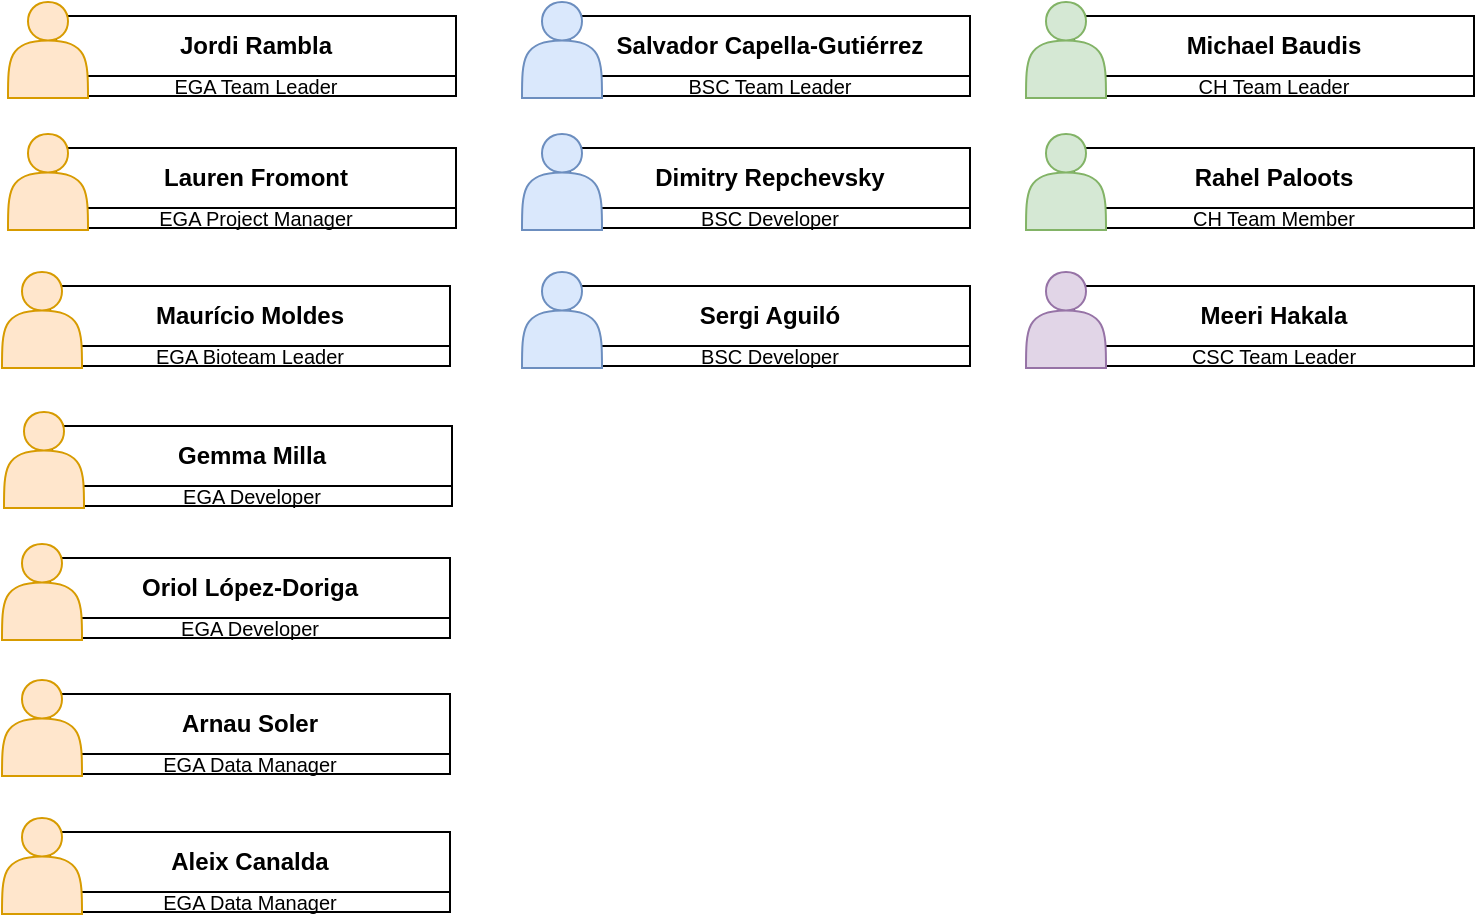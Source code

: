 <mxfile version="21.2.7" type="github">
  <diagram name="Página-1" id="jWEhTHAYosUpWfs6-m_m">
    <mxGraphModel dx="954" dy="557" grid="1" gridSize="10" guides="1" tooltips="1" connect="1" arrows="1" fold="1" page="1" pageScale="1" pageWidth="827" pageHeight="1169" math="0" shadow="0">
      <root>
        <mxCell id="0" />
        <mxCell id="1" parent="0" />
        <mxCell id="XjQ97yaPdQ1Qtbp-YtoY-8" value="" style="group" parent="1" vertex="1" connectable="0">
          <mxGeometry x="13" y="40" width="224" height="48" as="geometry" />
        </mxCell>
        <mxCell id="XjQ97yaPdQ1Qtbp-YtoY-7" value="&lt;span&gt;&lt;font style=&quot;font-size: 10px;&quot;&gt;EGA Team Leader&lt;/font&gt;&lt;/span&gt;" style="rounded=0;whiteSpace=wrap;html=1;fontStyle=0" parent="XjQ97yaPdQ1Qtbp-YtoY-8" vertex="1">
          <mxGeometry x="24" y="37" width="200" height="10" as="geometry" />
        </mxCell>
        <mxCell id="XjQ97yaPdQ1Qtbp-YtoY-5" value="Jordi Rambla" style="rounded=0;whiteSpace=wrap;html=1;fontStyle=1" parent="XjQ97yaPdQ1Qtbp-YtoY-8" vertex="1">
          <mxGeometry x="24" y="7" width="200" height="30" as="geometry" />
        </mxCell>
        <mxCell id="XjQ97yaPdQ1Qtbp-YtoY-3" value="" style="shape=actor;whiteSpace=wrap;html=1;fillColor=#ffe6cc;strokeColor=#d79b00;" parent="XjQ97yaPdQ1Qtbp-YtoY-8" vertex="1">
          <mxGeometry width="40" height="48" as="geometry" />
        </mxCell>
        <mxCell id="XjQ97yaPdQ1Qtbp-YtoY-9" value="" style="group" parent="1" vertex="1" connectable="0">
          <mxGeometry x="270" y="40" width="224" height="48" as="geometry" />
        </mxCell>
        <mxCell id="XjQ97yaPdQ1Qtbp-YtoY-10" value="&lt;span&gt;&lt;font style=&quot;font-size: 10px;&quot;&gt;BSC Team Leader&lt;/font&gt;&lt;/span&gt;" style="rounded=0;whiteSpace=wrap;html=1;fontStyle=0" parent="XjQ97yaPdQ1Qtbp-YtoY-9" vertex="1">
          <mxGeometry x="24" y="37" width="200" height="10" as="geometry" />
        </mxCell>
        <mxCell id="XjQ97yaPdQ1Qtbp-YtoY-11" value="Salvador Capella-Gutiérrez" style="rounded=0;whiteSpace=wrap;html=1;fontStyle=1" parent="XjQ97yaPdQ1Qtbp-YtoY-9" vertex="1">
          <mxGeometry x="24" y="7" width="200" height="30" as="geometry" />
        </mxCell>
        <mxCell id="XjQ97yaPdQ1Qtbp-YtoY-12" value="" style="shape=actor;whiteSpace=wrap;html=1;fillColor=#dae8fc;strokeColor=#6c8ebf;" parent="XjQ97yaPdQ1Qtbp-YtoY-9" vertex="1">
          <mxGeometry width="40" height="48" as="geometry" />
        </mxCell>
        <mxCell id="XjQ97yaPdQ1Qtbp-YtoY-17" value="" style="group" parent="1" vertex="1" connectable="0">
          <mxGeometry x="13" y="106" width="224" height="48" as="geometry" />
        </mxCell>
        <mxCell id="XjQ97yaPdQ1Qtbp-YtoY-18" value="&lt;span&gt;&lt;font style=&quot;font-size: 10px;&quot;&gt;EGA Project Manager&lt;/font&gt;&lt;/span&gt;" style="rounded=0;whiteSpace=wrap;html=1;fontStyle=0" parent="XjQ97yaPdQ1Qtbp-YtoY-17" vertex="1">
          <mxGeometry x="24" y="37" width="200" height="10" as="geometry" />
        </mxCell>
        <mxCell id="XjQ97yaPdQ1Qtbp-YtoY-19" value="Lauren Fromont" style="rounded=0;whiteSpace=wrap;html=1;fontStyle=1" parent="XjQ97yaPdQ1Qtbp-YtoY-17" vertex="1">
          <mxGeometry x="24" y="7" width="200" height="30" as="geometry" />
        </mxCell>
        <mxCell id="XjQ97yaPdQ1Qtbp-YtoY-20" value="" style="shape=actor;whiteSpace=wrap;html=1;fillColor=#ffe6cc;strokeColor=#d79b00;" parent="XjQ97yaPdQ1Qtbp-YtoY-17" vertex="1">
          <mxGeometry width="40" height="48" as="geometry" />
        </mxCell>
        <mxCell id="XjQ97yaPdQ1Qtbp-YtoY-21" value="" style="group" parent="1" vertex="1" connectable="0">
          <mxGeometry x="270" y="106" width="224" height="48" as="geometry" />
        </mxCell>
        <mxCell id="XjQ97yaPdQ1Qtbp-YtoY-22" value="&lt;span&gt;&lt;font style=&quot;font-size: 10px;&quot;&gt;BSC Developer&lt;/font&gt;&lt;/span&gt;" style="rounded=0;whiteSpace=wrap;html=1;fontStyle=0" parent="XjQ97yaPdQ1Qtbp-YtoY-21" vertex="1">
          <mxGeometry x="24" y="37" width="200" height="10" as="geometry" />
        </mxCell>
        <mxCell id="XjQ97yaPdQ1Qtbp-YtoY-23" value="Dimitry Repchevsky" style="rounded=0;whiteSpace=wrap;html=1;fontStyle=1" parent="XjQ97yaPdQ1Qtbp-YtoY-21" vertex="1">
          <mxGeometry x="24" y="7" width="200" height="30" as="geometry" />
        </mxCell>
        <mxCell id="XjQ97yaPdQ1Qtbp-YtoY-24" value="" style="shape=actor;whiteSpace=wrap;html=1;fillColor=#dae8fc;strokeColor=#6c8ebf;" parent="XjQ97yaPdQ1Qtbp-YtoY-21" vertex="1">
          <mxGeometry width="40" height="48" as="geometry" />
        </mxCell>
        <mxCell id="XjQ97yaPdQ1Qtbp-YtoY-25" value="" style="group" parent="1" vertex="1" connectable="0">
          <mxGeometry x="270" y="175" width="224" height="48" as="geometry" />
        </mxCell>
        <mxCell id="XjQ97yaPdQ1Qtbp-YtoY-26" value="&lt;span&gt;&lt;font style=&quot;font-size: 10px;&quot;&gt;BSC Developer&lt;/font&gt;&lt;/span&gt;" style="rounded=0;whiteSpace=wrap;html=1;fontStyle=0" parent="XjQ97yaPdQ1Qtbp-YtoY-25" vertex="1">
          <mxGeometry x="24" y="37" width="200" height="10" as="geometry" />
        </mxCell>
        <mxCell id="XjQ97yaPdQ1Qtbp-YtoY-27" value="Sergi Aguiló" style="rounded=0;whiteSpace=wrap;html=1;fontStyle=1" parent="XjQ97yaPdQ1Qtbp-YtoY-25" vertex="1">
          <mxGeometry x="24" y="7" width="200" height="30" as="geometry" />
        </mxCell>
        <mxCell id="XjQ97yaPdQ1Qtbp-YtoY-28" value="" style="shape=actor;whiteSpace=wrap;html=1;fillColor=#dae8fc;strokeColor=#6c8ebf;" parent="XjQ97yaPdQ1Qtbp-YtoY-25" vertex="1">
          <mxGeometry width="40" height="48" as="geometry" />
        </mxCell>
        <mxCell id="XjQ97yaPdQ1Qtbp-YtoY-29" value="" style="group" parent="1" vertex="1" connectable="0">
          <mxGeometry x="11" y="245" width="224" height="48" as="geometry" />
        </mxCell>
        <mxCell id="XjQ97yaPdQ1Qtbp-YtoY-30" value="&lt;span&gt;&lt;font style=&quot;font-size: 10px;&quot;&gt;EGA Developer&lt;/font&gt;&lt;/span&gt;" style="rounded=0;whiteSpace=wrap;html=1;fontStyle=0" parent="XjQ97yaPdQ1Qtbp-YtoY-29" vertex="1">
          <mxGeometry x="24" y="37" width="200" height="10" as="geometry" />
        </mxCell>
        <mxCell id="XjQ97yaPdQ1Qtbp-YtoY-31" value="Gemma Milla" style="rounded=0;whiteSpace=wrap;html=1;fontStyle=1" parent="XjQ97yaPdQ1Qtbp-YtoY-29" vertex="1">
          <mxGeometry x="24" y="7" width="200" height="30" as="geometry" />
        </mxCell>
        <mxCell id="XjQ97yaPdQ1Qtbp-YtoY-32" value="" style="shape=actor;whiteSpace=wrap;html=1;fillColor=#ffe6cc;strokeColor=#d79b00;" parent="XjQ97yaPdQ1Qtbp-YtoY-29" vertex="1">
          <mxGeometry width="40" height="48" as="geometry" />
        </mxCell>
        <mxCell id="XjQ97yaPdQ1Qtbp-YtoY-33" value="" style="group" parent="1" vertex="1" connectable="0">
          <mxGeometry x="10" y="311" width="224" height="48" as="geometry" />
        </mxCell>
        <mxCell id="XjQ97yaPdQ1Qtbp-YtoY-34" value="&lt;span&gt;&lt;font style=&quot;font-size: 10px;&quot;&gt;EGA Developer&lt;/font&gt;&lt;/span&gt;" style="rounded=0;whiteSpace=wrap;html=1;fontStyle=0" parent="XjQ97yaPdQ1Qtbp-YtoY-33" vertex="1">
          <mxGeometry x="24" y="37" width="200" height="10" as="geometry" />
        </mxCell>
        <mxCell id="XjQ97yaPdQ1Qtbp-YtoY-35" value="Oriol López-Doriga" style="rounded=0;whiteSpace=wrap;html=1;fontStyle=1" parent="XjQ97yaPdQ1Qtbp-YtoY-33" vertex="1">
          <mxGeometry x="24" y="7" width="200" height="30" as="geometry" />
        </mxCell>
        <mxCell id="XjQ97yaPdQ1Qtbp-YtoY-36" value="" style="shape=actor;whiteSpace=wrap;html=1;fillColor=#ffe6cc;strokeColor=#d79b00;" parent="XjQ97yaPdQ1Qtbp-YtoY-33" vertex="1">
          <mxGeometry width="40" height="48" as="geometry" />
        </mxCell>
        <mxCell id="XjQ97yaPdQ1Qtbp-YtoY-37" value="" style="group" parent="1" vertex="1" connectable="0">
          <mxGeometry x="10" y="379" width="224" height="48" as="geometry" />
        </mxCell>
        <mxCell id="XjQ97yaPdQ1Qtbp-YtoY-38" value="&lt;span&gt;&lt;font style=&quot;font-size: 10px;&quot;&gt;EGA Data Manager&lt;/font&gt;&lt;/span&gt;" style="rounded=0;whiteSpace=wrap;html=1;fontStyle=0" parent="XjQ97yaPdQ1Qtbp-YtoY-37" vertex="1">
          <mxGeometry x="24" y="37" width="200" height="10" as="geometry" />
        </mxCell>
        <mxCell id="XjQ97yaPdQ1Qtbp-YtoY-39" value="Arnau Soler" style="rounded=0;whiteSpace=wrap;html=1;fontStyle=1" parent="XjQ97yaPdQ1Qtbp-YtoY-37" vertex="1">
          <mxGeometry x="24" y="7" width="200" height="30" as="geometry" />
        </mxCell>
        <mxCell id="XjQ97yaPdQ1Qtbp-YtoY-40" value="" style="shape=actor;whiteSpace=wrap;html=1;fillColor=#ffe6cc;strokeColor=#d79b00;" parent="XjQ97yaPdQ1Qtbp-YtoY-37" vertex="1">
          <mxGeometry width="40" height="48" as="geometry" />
        </mxCell>
        <mxCell id="XjQ97yaPdQ1Qtbp-YtoY-41" value="" style="group" parent="1" vertex="1" connectable="0">
          <mxGeometry x="10" y="448" width="224" height="48" as="geometry" />
        </mxCell>
        <mxCell id="XjQ97yaPdQ1Qtbp-YtoY-42" value="&lt;span&gt;&lt;font style=&quot;font-size: 10px;&quot;&gt;EGA Data Manager&lt;/font&gt;&lt;/span&gt;" style="rounded=0;whiteSpace=wrap;html=1;fontStyle=0" parent="XjQ97yaPdQ1Qtbp-YtoY-41" vertex="1">
          <mxGeometry x="24" y="37" width="200" height="10" as="geometry" />
        </mxCell>
        <mxCell id="XjQ97yaPdQ1Qtbp-YtoY-43" value="Aleix Canalda" style="rounded=0;whiteSpace=wrap;html=1;fontStyle=1" parent="XjQ97yaPdQ1Qtbp-YtoY-41" vertex="1">
          <mxGeometry x="24" y="7" width="200" height="30" as="geometry" />
        </mxCell>
        <mxCell id="XjQ97yaPdQ1Qtbp-YtoY-44" value="" style="shape=actor;whiteSpace=wrap;html=1;fillColor=#ffe6cc;strokeColor=#d79b00;" parent="XjQ97yaPdQ1Qtbp-YtoY-41" vertex="1">
          <mxGeometry width="40" height="48" as="geometry" />
        </mxCell>
        <mxCell id="XjQ97yaPdQ1Qtbp-YtoY-45" value="" style="group" parent="1" vertex="1" connectable="0">
          <mxGeometry x="522" y="40" width="224" height="48" as="geometry" />
        </mxCell>
        <mxCell id="XjQ97yaPdQ1Qtbp-YtoY-46" value="&lt;span&gt;&lt;font style=&quot;font-size: 10px;&quot;&gt;CH Team Leader&lt;/font&gt;&lt;/span&gt;" style="rounded=0;whiteSpace=wrap;html=1;fontStyle=0" parent="XjQ97yaPdQ1Qtbp-YtoY-45" vertex="1">
          <mxGeometry x="24" y="37" width="200" height="10" as="geometry" />
        </mxCell>
        <mxCell id="XjQ97yaPdQ1Qtbp-YtoY-47" value="Michael Baudis" style="rounded=0;whiteSpace=wrap;html=1;fontStyle=1" parent="XjQ97yaPdQ1Qtbp-YtoY-45" vertex="1">
          <mxGeometry x="24" y="7" width="200" height="30" as="geometry" />
        </mxCell>
        <mxCell id="XjQ97yaPdQ1Qtbp-YtoY-48" value="" style="shape=actor;whiteSpace=wrap;html=1;fillColor=#d5e8d4;strokeColor=#82b366;" parent="XjQ97yaPdQ1Qtbp-YtoY-45" vertex="1">
          <mxGeometry width="40" height="48" as="geometry" />
        </mxCell>
        <mxCell id="XjQ97yaPdQ1Qtbp-YtoY-49" value="" style="group" parent="1" vertex="1" connectable="0">
          <mxGeometry x="522" y="175" width="224" height="48" as="geometry" />
        </mxCell>
        <mxCell id="XjQ97yaPdQ1Qtbp-YtoY-50" value="&lt;span&gt;&lt;font style=&quot;font-size: 10px;&quot;&gt;CSC Team Leader&lt;/font&gt;&lt;/span&gt;" style="rounded=0;whiteSpace=wrap;html=1;fontStyle=0" parent="XjQ97yaPdQ1Qtbp-YtoY-49" vertex="1">
          <mxGeometry x="24" y="37" width="200" height="10" as="geometry" />
        </mxCell>
        <mxCell id="XjQ97yaPdQ1Qtbp-YtoY-51" value="Meeri Hakala" style="rounded=0;whiteSpace=wrap;html=1;fontStyle=1" parent="XjQ97yaPdQ1Qtbp-YtoY-49" vertex="1">
          <mxGeometry x="24" y="7" width="200" height="30" as="geometry" />
        </mxCell>
        <mxCell id="XjQ97yaPdQ1Qtbp-YtoY-52" value="" style="shape=actor;whiteSpace=wrap;html=1;fillColor=#e1d5e7;strokeColor=#9673a6;" parent="XjQ97yaPdQ1Qtbp-YtoY-49" vertex="1">
          <mxGeometry width="40" height="48" as="geometry" />
        </mxCell>
        <mxCell id="Ajeat1njEr0nCfHwz89U-1" value="" style="group" vertex="1" connectable="0" parent="1">
          <mxGeometry x="522" y="106" width="224" height="48" as="geometry" />
        </mxCell>
        <mxCell id="Ajeat1njEr0nCfHwz89U-2" value="&lt;span&gt;&lt;font style=&quot;font-size: 10px;&quot;&gt;CH Team Member&lt;/font&gt;&lt;/span&gt;" style="rounded=0;whiteSpace=wrap;html=1;fontStyle=0" vertex="1" parent="Ajeat1njEr0nCfHwz89U-1">
          <mxGeometry x="24" y="37" width="200" height="10" as="geometry" />
        </mxCell>
        <mxCell id="Ajeat1njEr0nCfHwz89U-3" value="Rahel Paloots" style="rounded=0;whiteSpace=wrap;html=1;fontStyle=1" vertex="1" parent="Ajeat1njEr0nCfHwz89U-1">
          <mxGeometry x="24" y="7" width="200" height="30" as="geometry" />
        </mxCell>
        <mxCell id="Ajeat1njEr0nCfHwz89U-4" value="" style="shape=actor;whiteSpace=wrap;html=1;fillColor=#d5e8d4;strokeColor=#82b366;" vertex="1" parent="Ajeat1njEr0nCfHwz89U-1">
          <mxGeometry width="40" height="48" as="geometry" />
        </mxCell>
        <mxCell id="Ajeat1njEr0nCfHwz89U-7" value="" style="group" vertex="1" connectable="0" parent="1">
          <mxGeometry x="10" y="175" width="224" height="48" as="geometry" />
        </mxCell>
        <mxCell id="Ajeat1njEr0nCfHwz89U-8" value="&lt;span&gt;&lt;font style=&quot;font-size: 10px;&quot;&gt;EGA Bioteam Leader&lt;/font&gt;&lt;/span&gt;" style="rounded=0;whiteSpace=wrap;html=1;fontStyle=0" vertex="1" parent="Ajeat1njEr0nCfHwz89U-7">
          <mxGeometry x="24" y="37" width="200" height="10" as="geometry" />
        </mxCell>
        <mxCell id="Ajeat1njEr0nCfHwz89U-9" value="Maurício Moldes" style="rounded=0;whiteSpace=wrap;html=1;fontStyle=1" vertex="1" parent="Ajeat1njEr0nCfHwz89U-7">
          <mxGeometry x="24" y="7" width="200" height="30" as="geometry" />
        </mxCell>
        <mxCell id="Ajeat1njEr0nCfHwz89U-10" value="" style="shape=actor;whiteSpace=wrap;html=1;fillColor=#ffe6cc;strokeColor=#d79b00;" vertex="1" parent="Ajeat1njEr0nCfHwz89U-7">
          <mxGeometry width="40" height="48" as="geometry" />
        </mxCell>
      </root>
    </mxGraphModel>
  </diagram>
</mxfile>
